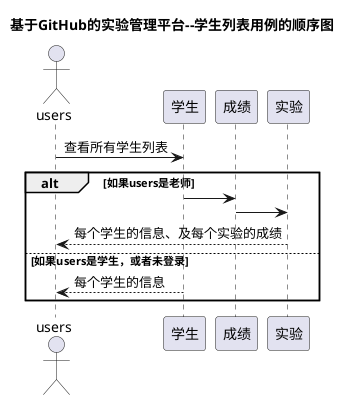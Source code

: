 @startuml
title 基于GitHub的实验管理平台--学生列表用例的顺序图
actor users
users -> 学生: 查看所有学生列表
alt 如果users是老师
	学生 -> 成绩
	成绩 -> 实验
	实验 --> users:每个学生的信息、及每个实验的成绩
else 如果users是学生，或者未登录
    学生 --> users:每个学生的信息
end

@enduml